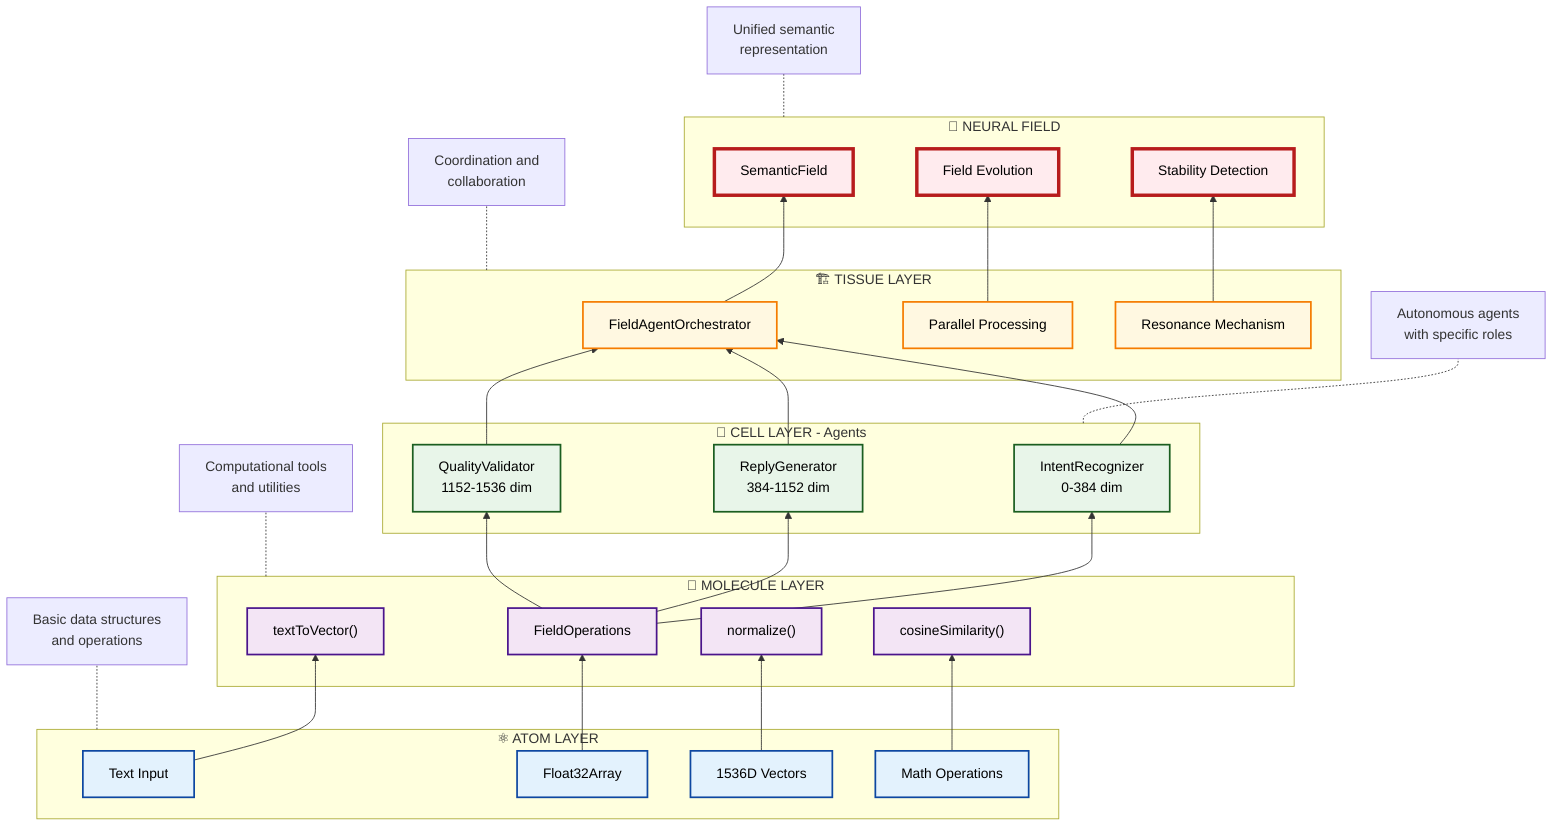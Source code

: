 graph BT
    %% 定义样式
    classDef atomStyle fill:#e3f2fd,stroke:#0d47a1,stroke-width:2px,color:#000
    classDef moleculeStyle fill:#f3e5f5,stroke:#4a148c,stroke-width:2px,color:#000
    classDef cellStyle fill:#e8f5e9,stroke:#1b5e20,stroke-width:2px,color:#000
    classDef tissueStyle fill:#fff8e1,stroke:#f57c00,stroke-width:2px,color:#000
    classDef fieldStyle fill:#ffebee,stroke:#b71c1c,stroke-width:4px,color:#000

    %% 原子层
    subgraph A["⚛️ ATOM LAYER"]
        A1["Text Input"]
        A2["Float32Array"]
        A3["1536D Vectors"]
        A4["Math Operations"]
    end

    %% 分子层
    subgraph M["🧪 MOLECULE LAYER"]
        M1["FieldOperations"]
        M2["textToVector()"]
        M3["normalize()"]
        M4["cosineSimilarity()"]
    end

    %% 细胞层
    subgraph C["🦠 CELL LAYER - Agents"]
        C1["IntentRecognizer<br/>0-384 dim"]
        C2["ReplyGenerator<br/>384-1152 dim"]
        C3["QualityValidator<br/>1152-1536 dim"]
    end

    %% 组织层
    subgraph T["🏗️ TISSUE LAYER"]
        T1["FieldAgentOrchestrator"]
        T2["Parallel Processing"]
        T3["Resonance Mechanism"]
    end

    %% 神经场层
    subgraph N["🧠 NEURAL FIELD"]
        N1["SemanticField"]
        N2["Field Evolution"]
        N3["Stability Detection"]
    end

    %% 层次连接
    A1 --> M2
    A2 --> M1
    A3 --> M3
    A4 --> M4

    M1 --> C1
    M1 --> C2
    M1 --> C3

    C1 --> T1
    C2 --> T1
    C3 --> T1

    T1 --> N1
    T2 --> N2
    T3 --> N3

    %% 应用样式
    class A1,A2,A3,A4 atomStyle
    class M1,M2,M3,M4 moleculeStyle
    class C1,C2,C3 cellStyle
    class T1,T2,T3 tissueStyle
    class N1,N2,N3 fieldStyle

    %% 添加说明
    A -.- AN["Basic data structures<br/>and operations"]
    M -.- MN["Computational tools<br/>and utilities"]
    C -.- CN["Autonomous agents<br/>with specific roles"]
    T -.- TN["Coordination and<br/>collaboration"]
    N -.- NN["Unified semantic<br/>representation"]